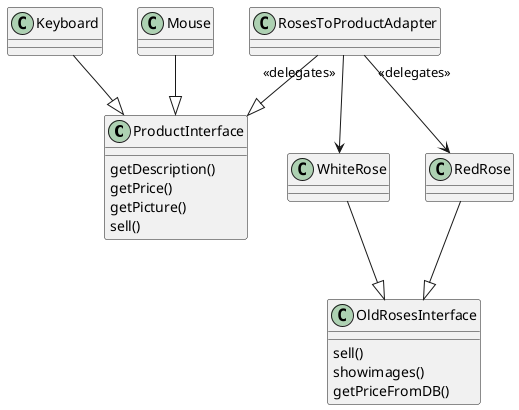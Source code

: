 @startuml
class ProductInterface{
getDescription()
getPrice()
getPicture()
sell()
}

class Keyboard
class Mouse

class RosesToProductAdapter

RosesToProductAdapter --|> ProductInterface
RosesToProductAdapter "<<delegates>>"--> WhiteRose
RosesToProductAdapter "<<delegates>>"--> RedRose

class OldRosesInterface{
sell()
showimages()
getPriceFromDB()
}

WhiteRose --|> OldRosesInterface
RedRose --|> OldRosesInterface



class WhiteRose
class RedRose

Keyboard --|> ProductInterface
Mouse --|> ProductInterface


@enduml